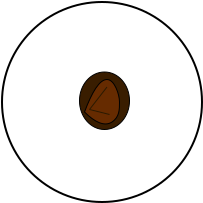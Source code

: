 <?xml version="1.0" encoding="UTF-8"?>
<dia:diagram xmlns:dia="http://www.lysator.liu.se/~alla/dia/">
  <dia:layer name="Background" visible="true">
    <dia:object type="Standard - Ellipse" version="0" id="O0">
      <dia:attribute name="obj_pos">
        <dia:point val="-5.125,-4.875"/>
      </dia:attribute>
      <dia:attribute name="obj_bb">
        <dia:rectangle val="-5.175,-4.925;4.925,5.175"/>
      </dia:attribute>
      <dia:attribute name="elem_corner">
        <dia:point val="-5.125,-4.875"/>
      </dia:attribute>
      <dia:attribute name="elem_width">
        <dia:real val="10"/>
      </dia:attribute>
      <dia:attribute name="elem_height">
        <dia:real val="10"/>
      </dia:attribute>
      <dia:attribute name="show_background">
        <dia:boolean val="false"/>
      </dia:attribute>
    </dia:object>
    <dia:object type="Standard - Ellipse" version="0" id="O1">
      <dia:attribute name="obj_pos">
        <dia:point val="-1.25,-1.375"/>
      </dia:attribute>
      <dia:attribute name="obj_bb">
        <dia:rectangle val="-1.25,-1.375;1.25,1.5"/>
      </dia:attribute>
      <dia:attribute name="elem_corner">
        <dia:point val="-1.25,-1.375"/>
      </dia:attribute>
      <dia:attribute name="elem_width">
        <dia:real val="2.5"/>
      </dia:attribute>
      <dia:attribute name="elem_height">
        <dia:real val="2.875"/>
      </dia:attribute>
      <dia:attribute name="border_width">
        <dia:real val="0"/>
      </dia:attribute>
      <dia:attribute name="inner_color">
        <dia:color val="#391d00"/>
      </dia:attribute>
    </dia:object>
    <dia:object type="Standard - Beziergon" version="0" id="O2">
      <dia:attribute name="obj_pos">
        <dia:point val="-1,0.625"/>
      </dia:attribute>
      <dia:attribute name="obj_bb">
        <dia:rectangle val="-1.006,-1.005;0.755,1.228"/>
      </dia:attribute>
      <dia:attribute name="bez_points">
        <dia:point val="-1,0.625"/>
        <dia:point val="-0.5,1.125"/>
        <dia:point val="0,1.375"/>
        <dia:point val="0.375,1.125"/>
        <dia:point val="0.75,0.875"/>
        <dia:point val="0.75,0.5"/>
        <dia:point val="0.75,0.125"/>
        <dia:point val="0.75,-0.25"/>
        <dia:point val="0.5,-1"/>
        <dia:point val="0.125,-1"/>
        <dia:point val="-0.25,-1"/>
        <dia:point val="-0.625,-0.375"/>
      </dia:attribute>
      <dia:attribute name="corner_types">
        <dia:enum val="2"/>
        <dia:enum val="0"/>
        <dia:enum val="0"/>
        <dia:enum val="0"/>
        <dia:enum val="2"/>
      </dia:attribute>
      <dia:attribute name="line_width">
        <dia:real val="0.01"/>
      </dia:attribute>
      <dia:attribute name="inner_color">
        <dia:color val="#662b00"/>
      </dia:attribute>
      <dia:attribute name="show_background">
        <dia:boolean val="true"/>
      </dia:attribute>
    </dia:object>
    <dia:object type="Standard - Line" version="0" id="O3">
      <dia:attribute name="obj_pos">
        <dia:point val="-0.75,0.5"/>
      </dia:attribute>
      <dia:attribute name="obj_bb">
        <dia:rectangle val="-0.757,-0.632;0.132,0.507"/>
      </dia:attribute>
      <dia:attribute name="conn_endpoints">
        <dia:point val="-0.75,0.5"/>
        <dia:point val="0.125,-0.625"/>
      </dia:attribute>
      <dia:attribute name="numcp">
        <dia:int val="1"/>
      </dia:attribute>
      <dia:attribute name="line_color">
        <dia:color val="#2a1900"/>
      </dia:attribute>
      <dia:attribute name="line_width">
        <dia:real val="0.01"/>
      </dia:attribute>
    </dia:object>
    <dia:object type="Standard - Line" version="0" id="O4">
      <dia:attribute name="obj_pos">
        <dia:point val="-0.75,0.5"/>
      </dia:attribute>
      <dia:attribute name="obj_bb">
        <dia:rectangle val="-0.756,0.494;0.256,0.756"/>
      </dia:attribute>
      <dia:attribute name="conn_endpoints">
        <dia:point val="-0.75,0.5"/>
        <dia:point val="0.25,0.75"/>
      </dia:attribute>
      <dia:attribute name="numcp">
        <dia:int val="1"/>
      </dia:attribute>
      <dia:attribute name="line_color">
        <dia:color val="#2a1900"/>
      </dia:attribute>
      <dia:attribute name="line_width">
        <dia:real val="0.01"/>
      </dia:attribute>
    </dia:object>
  </dia:layer>
</dia:diagram>

